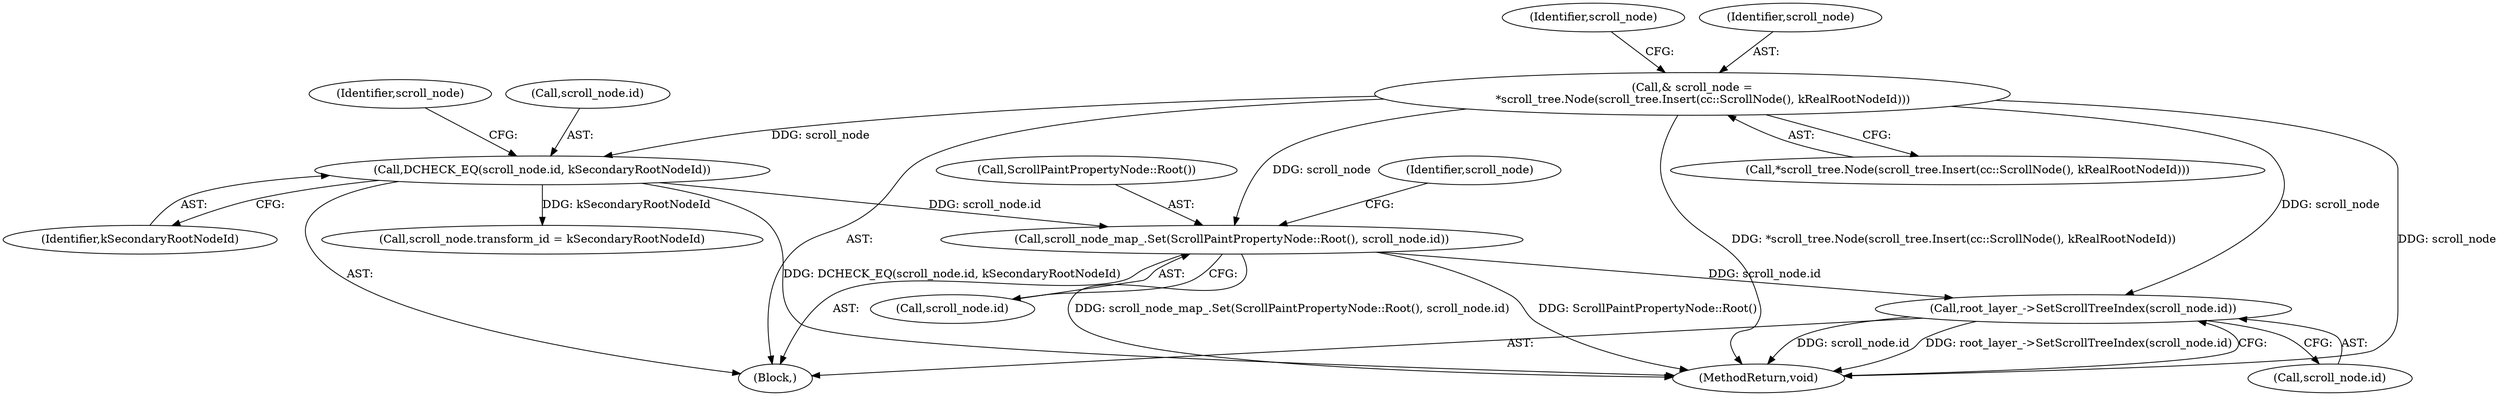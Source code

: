 digraph "1_Chrome_f911e11e7f6b5c0d6f5ee694a9871de6619889f7_39@del" {
"1000128" [label="(Call,scroll_node_map_.Set(ScrollPaintPropertyNode::Root(), scroll_node.id))"];
"1000111" [label="(Call,& scroll_node =\n      *scroll_tree.Node(scroll_tree.Insert(cc::ScrollNode(), kRealRootNodeId)))"];
"1000118" [label="(Call,DCHECK_EQ(scroll_node.id, kSecondaryRootNodeId))"];
"1000133" [label="(Call,root_layer_->SetScrollTreeIndex(scroll_node.id))"];
"1000119" [label="(Call,scroll_node.id)"];
"1000134" [label="(Call,scroll_node.id)"];
"1000133" [label="(Call,root_layer_->SetScrollTreeIndex(scroll_node.id))"];
"1000125" [label="(Identifier,scroll_node)"];
"1000128" [label="(Call,scroll_node_map_.Set(ScrollPaintPropertyNode::Root(), scroll_node.id))"];
"1000130" [label="(Call,scroll_node.id)"];
"1000101" [label="(Block,)"];
"1000129" [label="(Call,ScrollPaintPropertyNode::Root())"];
"1000111" [label="(Call,& scroll_node =\n      *scroll_tree.Node(scroll_tree.Insert(cc::ScrollNode(), kRealRootNodeId)))"];
"1000120" [label="(Identifier,scroll_node)"];
"1000113" [label="(Call,*scroll_tree.Node(scroll_tree.Insert(cc::ScrollNode(), kRealRootNodeId)))"];
"1000122" [label="(Identifier,kSecondaryRootNodeId)"];
"1000137" [label="(MethodReturn,void)"];
"1000118" [label="(Call,DCHECK_EQ(scroll_node.id, kSecondaryRootNodeId))"];
"1000112" [label="(Identifier,scroll_node)"];
"1000135" [label="(Identifier,scroll_node)"];
"1000123" [label="(Call,scroll_node.transform_id = kSecondaryRootNodeId)"];
"1000128" -> "1000101"  [label="AST: "];
"1000128" -> "1000130"  [label="CFG: "];
"1000129" -> "1000128"  [label="AST: "];
"1000130" -> "1000128"  [label="AST: "];
"1000135" -> "1000128"  [label="CFG: "];
"1000128" -> "1000137"  [label="DDG: scroll_node_map_.Set(ScrollPaintPropertyNode::Root(), scroll_node.id)"];
"1000128" -> "1000137"  [label="DDG: ScrollPaintPropertyNode::Root()"];
"1000111" -> "1000128"  [label="DDG: scroll_node"];
"1000118" -> "1000128"  [label="DDG: scroll_node.id"];
"1000128" -> "1000133"  [label="DDG: scroll_node.id"];
"1000111" -> "1000101"  [label="AST: "];
"1000111" -> "1000113"  [label="CFG: "];
"1000112" -> "1000111"  [label="AST: "];
"1000113" -> "1000111"  [label="AST: "];
"1000120" -> "1000111"  [label="CFG: "];
"1000111" -> "1000137"  [label="DDG: *scroll_tree.Node(scroll_tree.Insert(cc::ScrollNode(), kRealRootNodeId))"];
"1000111" -> "1000137"  [label="DDG: scroll_node"];
"1000111" -> "1000118"  [label="DDG: scroll_node"];
"1000111" -> "1000133"  [label="DDG: scroll_node"];
"1000118" -> "1000101"  [label="AST: "];
"1000118" -> "1000122"  [label="CFG: "];
"1000119" -> "1000118"  [label="AST: "];
"1000122" -> "1000118"  [label="AST: "];
"1000125" -> "1000118"  [label="CFG: "];
"1000118" -> "1000137"  [label="DDG: DCHECK_EQ(scroll_node.id, kSecondaryRootNodeId)"];
"1000118" -> "1000123"  [label="DDG: kSecondaryRootNodeId"];
"1000133" -> "1000101"  [label="AST: "];
"1000133" -> "1000134"  [label="CFG: "];
"1000134" -> "1000133"  [label="AST: "];
"1000137" -> "1000133"  [label="CFG: "];
"1000133" -> "1000137"  [label="DDG: scroll_node.id"];
"1000133" -> "1000137"  [label="DDG: root_layer_->SetScrollTreeIndex(scroll_node.id)"];
}
